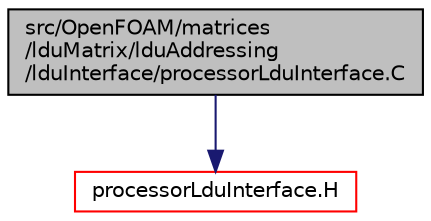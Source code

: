 digraph "src/OpenFOAM/matrices/lduMatrix/lduAddressing/lduInterface/processorLduInterface.C"
{
  bgcolor="transparent";
  edge [fontname="Helvetica",fontsize="10",labelfontname="Helvetica",labelfontsize="10"];
  node [fontname="Helvetica",fontsize="10",shape=record];
  Node1 [label="src/OpenFOAM/matrices\l/lduMatrix/lduAddressing\l/lduInterface/processorLduInterface.C",height=0.2,width=0.4,color="black", fillcolor="grey75", style="filled", fontcolor="black"];
  Node1 -> Node2 [color="midnightblue",fontsize="10",style="solid",fontname="Helvetica"];
  Node2 [label="processorLduInterface.H",height=0.2,width=0.4,color="red",URL="$a08598.html"];
}
